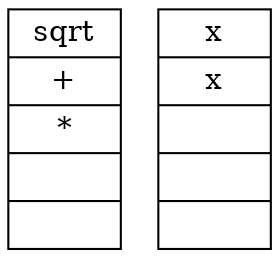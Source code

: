digraph G {
        node[shape=record];

        operators[label="{ sqrt | + | * | | }"];
        operands[label="{ x | x | | | }"];
}